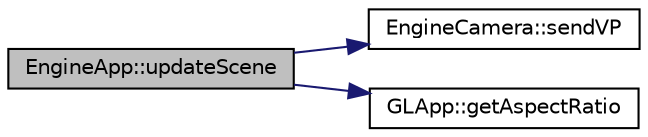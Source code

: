 digraph "EngineApp::updateScene"
{
  edge [fontname="Helvetica",fontsize="10",labelfontname="Helvetica",labelfontsize="10"];
  node [fontname="Helvetica",fontsize="10",shape=record];
  rankdir="LR";
  Node68 [label="EngineApp::updateScene",height=0.2,width=0.4,color="black", fillcolor="grey75", style="filled", fontcolor="black"];
  Node68 -> Node69 [color="midnightblue",fontsize="10",style="solid",fontname="Helvetica"];
  Node69 [label="EngineCamera::sendVP",height=0.2,width=0.4,color="black", fillcolor="white", style="filled",URL="$class_engine_camera.html#a7d0622315e3ed242f84bfc45ca8ed6dd",tooltip="send view and projection matrix to Uniform Buffer Object. "];
  Node68 -> Node70 [color="midnightblue",fontsize="10",style="solid",fontname="Helvetica"];
  Node70 [label="GLApp::getAspectRatio",height=0.2,width=0.4,color="black", fillcolor="white", style="filled",URL="$class_g_l_app.html#a1634d023585da7db69d3cd8b00c0a1f7"];
}
